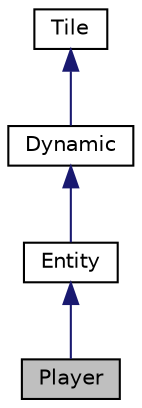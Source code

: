 digraph "Player"
{
 // LATEX_PDF_SIZE
  edge [fontname="Helvetica",fontsize="10",labelfontname="Helvetica",labelfontsize="10"];
  node [fontname="Helvetica",fontsize="10",shape=record];
  Node1 [label="Player",height=0.2,width=0.4,color="black", fillcolor="grey75", style="filled", fontcolor="black",tooltip="Defines all the items of a player: name, defence attirbutes, shot and magic power,..."];
  Node2 -> Node1 [dir="back",color="midnightblue",fontsize="10",style="solid",fontname="Helvetica"];
  Node2 [label="Entity",height=0.2,width=0.4,color="black", fillcolor="white", style="filled",URL="$class_entity.html",tooltip="introduces health and fight power, and will describe players and mobs more aptly"];
  Node3 -> Node2 [dir="back",color="midnightblue",fontsize="10",style="solid",fontname="Helvetica"];
  Node3 [label="Dynamic",height=0.2,width=0.4,color="black", fillcolor="white", style="filled",URL="$class_dynamic.html",tooltip="Dynamic class introduces velocity, speed, and direction. Will be used to describe players,..."];
  Node4 -> Node3 [dir="back",color="midnightblue",fontsize="10",style="solid",fontname="Helvetica"];
  Node4 [label="Tile",height=0.2,width=0.4,color="black", fillcolor="white", style="filled",URL="$class_tile.html",tooltip=" "];
}
